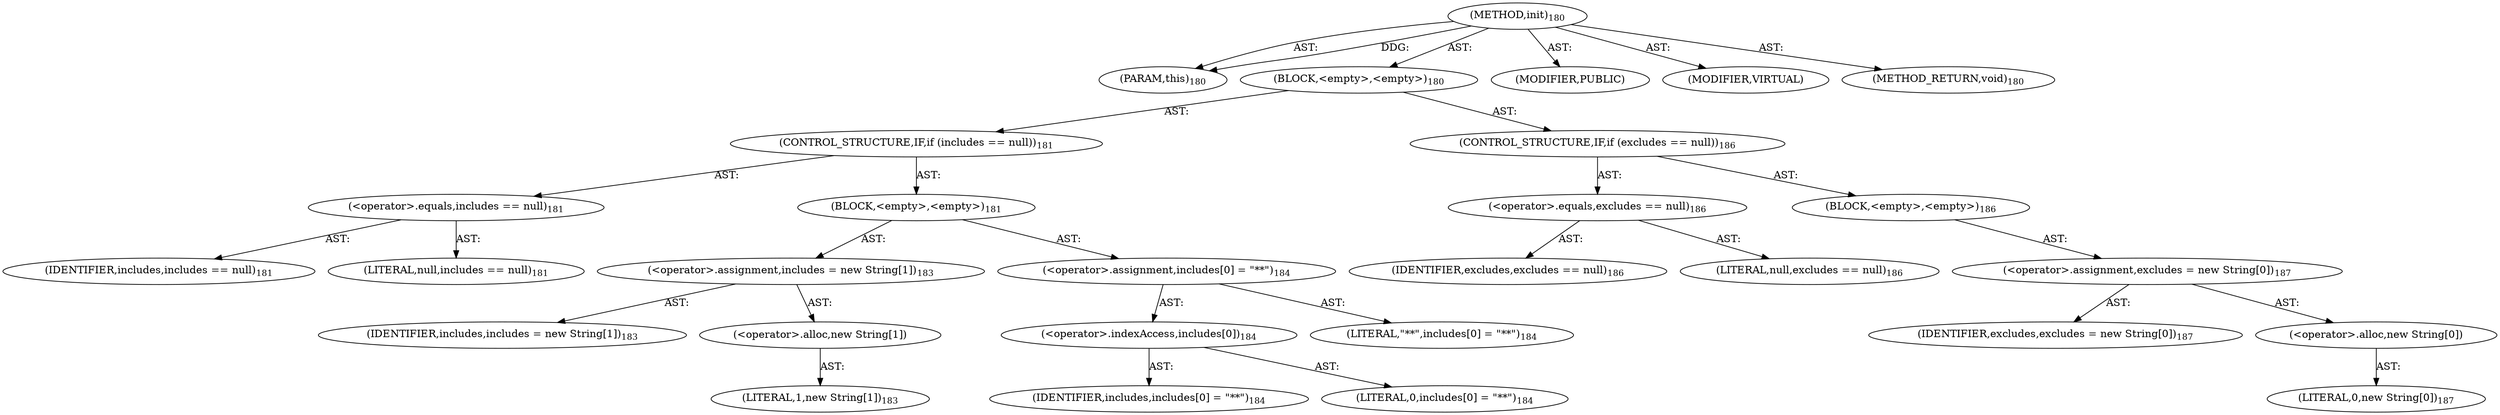 digraph "init" {  
"111669149700" [label = <(METHOD,init)<SUB>180</SUB>> ]
"115964117000" [label = <(PARAM,this)<SUB>180</SUB>> ]
"25769803788" [label = <(BLOCK,&lt;empty&gt;,&lt;empty&gt;)<SUB>180</SUB>> ]
"47244640264" [label = <(CONTROL_STRUCTURE,IF,if (includes == null))<SUB>181</SUB>> ]
"30064771127" [label = <(&lt;operator&gt;.equals,includes == null)<SUB>181</SUB>> ]
"68719476787" [label = <(IDENTIFIER,includes,includes == null)<SUB>181</SUB>> ]
"90194313218" [label = <(LITERAL,null,includes == null)<SUB>181</SUB>> ]
"25769803789" [label = <(BLOCK,&lt;empty&gt;,&lt;empty&gt;)<SUB>181</SUB>> ]
"30064771128" [label = <(&lt;operator&gt;.assignment,includes = new String[1])<SUB>183</SUB>> ]
"68719476788" [label = <(IDENTIFIER,includes,includes = new String[1])<SUB>183</SUB>> ]
"30064771129" [label = <(&lt;operator&gt;.alloc,new String[1])> ]
"90194313219" [label = <(LITERAL,1,new String[1])<SUB>183</SUB>> ]
"30064771130" [label = <(&lt;operator&gt;.assignment,includes[0] = &quot;**&quot;)<SUB>184</SUB>> ]
"30064771131" [label = <(&lt;operator&gt;.indexAccess,includes[0])<SUB>184</SUB>> ]
"68719476789" [label = <(IDENTIFIER,includes,includes[0] = &quot;**&quot;)<SUB>184</SUB>> ]
"90194313220" [label = <(LITERAL,0,includes[0] = &quot;**&quot;)<SUB>184</SUB>> ]
"90194313221" [label = <(LITERAL,&quot;**&quot;,includes[0] = &quot;**&quot;)<SUB>184</SUB>> ]
"47244640265" [label = <(CONTROL_STRUCTURE,IF,if (excludes == null))<SUB>186</SUB>> ]
"30064771132" [label = <(&lt;operator&gt;.equals,excludes == null)<SUB>186</SUB>> ]
"68719476790" [label = <(IDENTIFIER,excludes,excludes == null)<SUB>186</SUB>> ]
"90194313222" [label = <(LITERAL,null,excludes == null)<SUB>186</SUB>> ]
"25769803790" [label = <(BLOCK,&lt;empty&gt;,&lt;empty&gt;)<SUB>186</SUB>> ]
"30064771133" [label = <(&lt;operator&gt;.assignment,excludes = new String[0])<SUB>187</SUB>> ]
"68719476791" [label = <(IDENTIFIER,excludes,excludes = new String[0])<SUB>187</SUB>> ]
"30064771134" [label = <(&lt;operator&gt;.alloc,new String[0])> ]
"90194313223" [label = <(LITERAL,0,new String[0])<SUB>187</SUB>> ]
"133143986188" [label = <(MODIFIER,PUBLIC)> ]
"133143986189" [label = <(MODIFIER,VIRTUAL)> ]
"128849018884" [label = <(METHOD_RETURN,void)<SUB>180</SUB>> ]
  "111669149700" -> "115964117000"  [ label = "AST: "] 
  "111669149700" -> "25769803788"  [ label = "AST: "] 
  "111669149700" -> "133143986188"  [ label = "AST: "] 
  "111669149700" -> "133143986189"  [ label = "AST: "] 
  "111669149700" -> "128849018884"  [ label = "AST: "] 
  "25769803788" -> "47244640264"  [ label = "AST: "] 
  "25769803788" -> "47244640265"  [ label = "AST: "] 
  "47244640264" -> "30064771127"  [ label = "AST: "] 
  "47244640264" -> "25769803789"  [ label = "AST: "] 
  "30064771127" -> "68719476787"  [ label = "AST: "] 
  "30064771127" -> "90194313218"  [ label = "AST: "] 
  "25769803789" -> "30064771128"  [ label = "AST: "] 
  "25769803789" -> "30064771130"  [ label = "AST: "] 
  "30064771128" -> "68719476788"  [ label = "AST: "] 
  "30064771128" -> "30064771129"  [ label = "AST: "] 
  "30064771129" -> "90194313219"  [ label = "AST: "] 
  "30064771130" -> "30064771131"  [ label = "AST: "] 
  "30064771130" -> "90194313221"  [ label = "AST: "] 
  "30064771131" -> "68719476789"  [ label = "AST: "] 
  "30064771131" -> "90194313220"  [ label = "AST: "] 
  "47244640265" -> "30064771132"  [ label = "AST: "] 
  "47244640265" -> "25769803790"  [ label = "AST: "] 
  "30064771132" -> "68719476790"  [ label = "AST: "] 
  "30064771132" -> "90194313222"  [ label = "AST: "] 
  "25769803790" -> "30064771133"  [ label = "AST: "] 
  "30064771133" -> "68719476791"  [ label = "AST: "] 
  "30064771133" -> "30064771134"  [ label = "AST: "] 
  "30064771134" -> "90194313223"  [ label = "AST: "] 
  "111669149700" -> "115964117000"  [ label = "DDG: "] 
}
